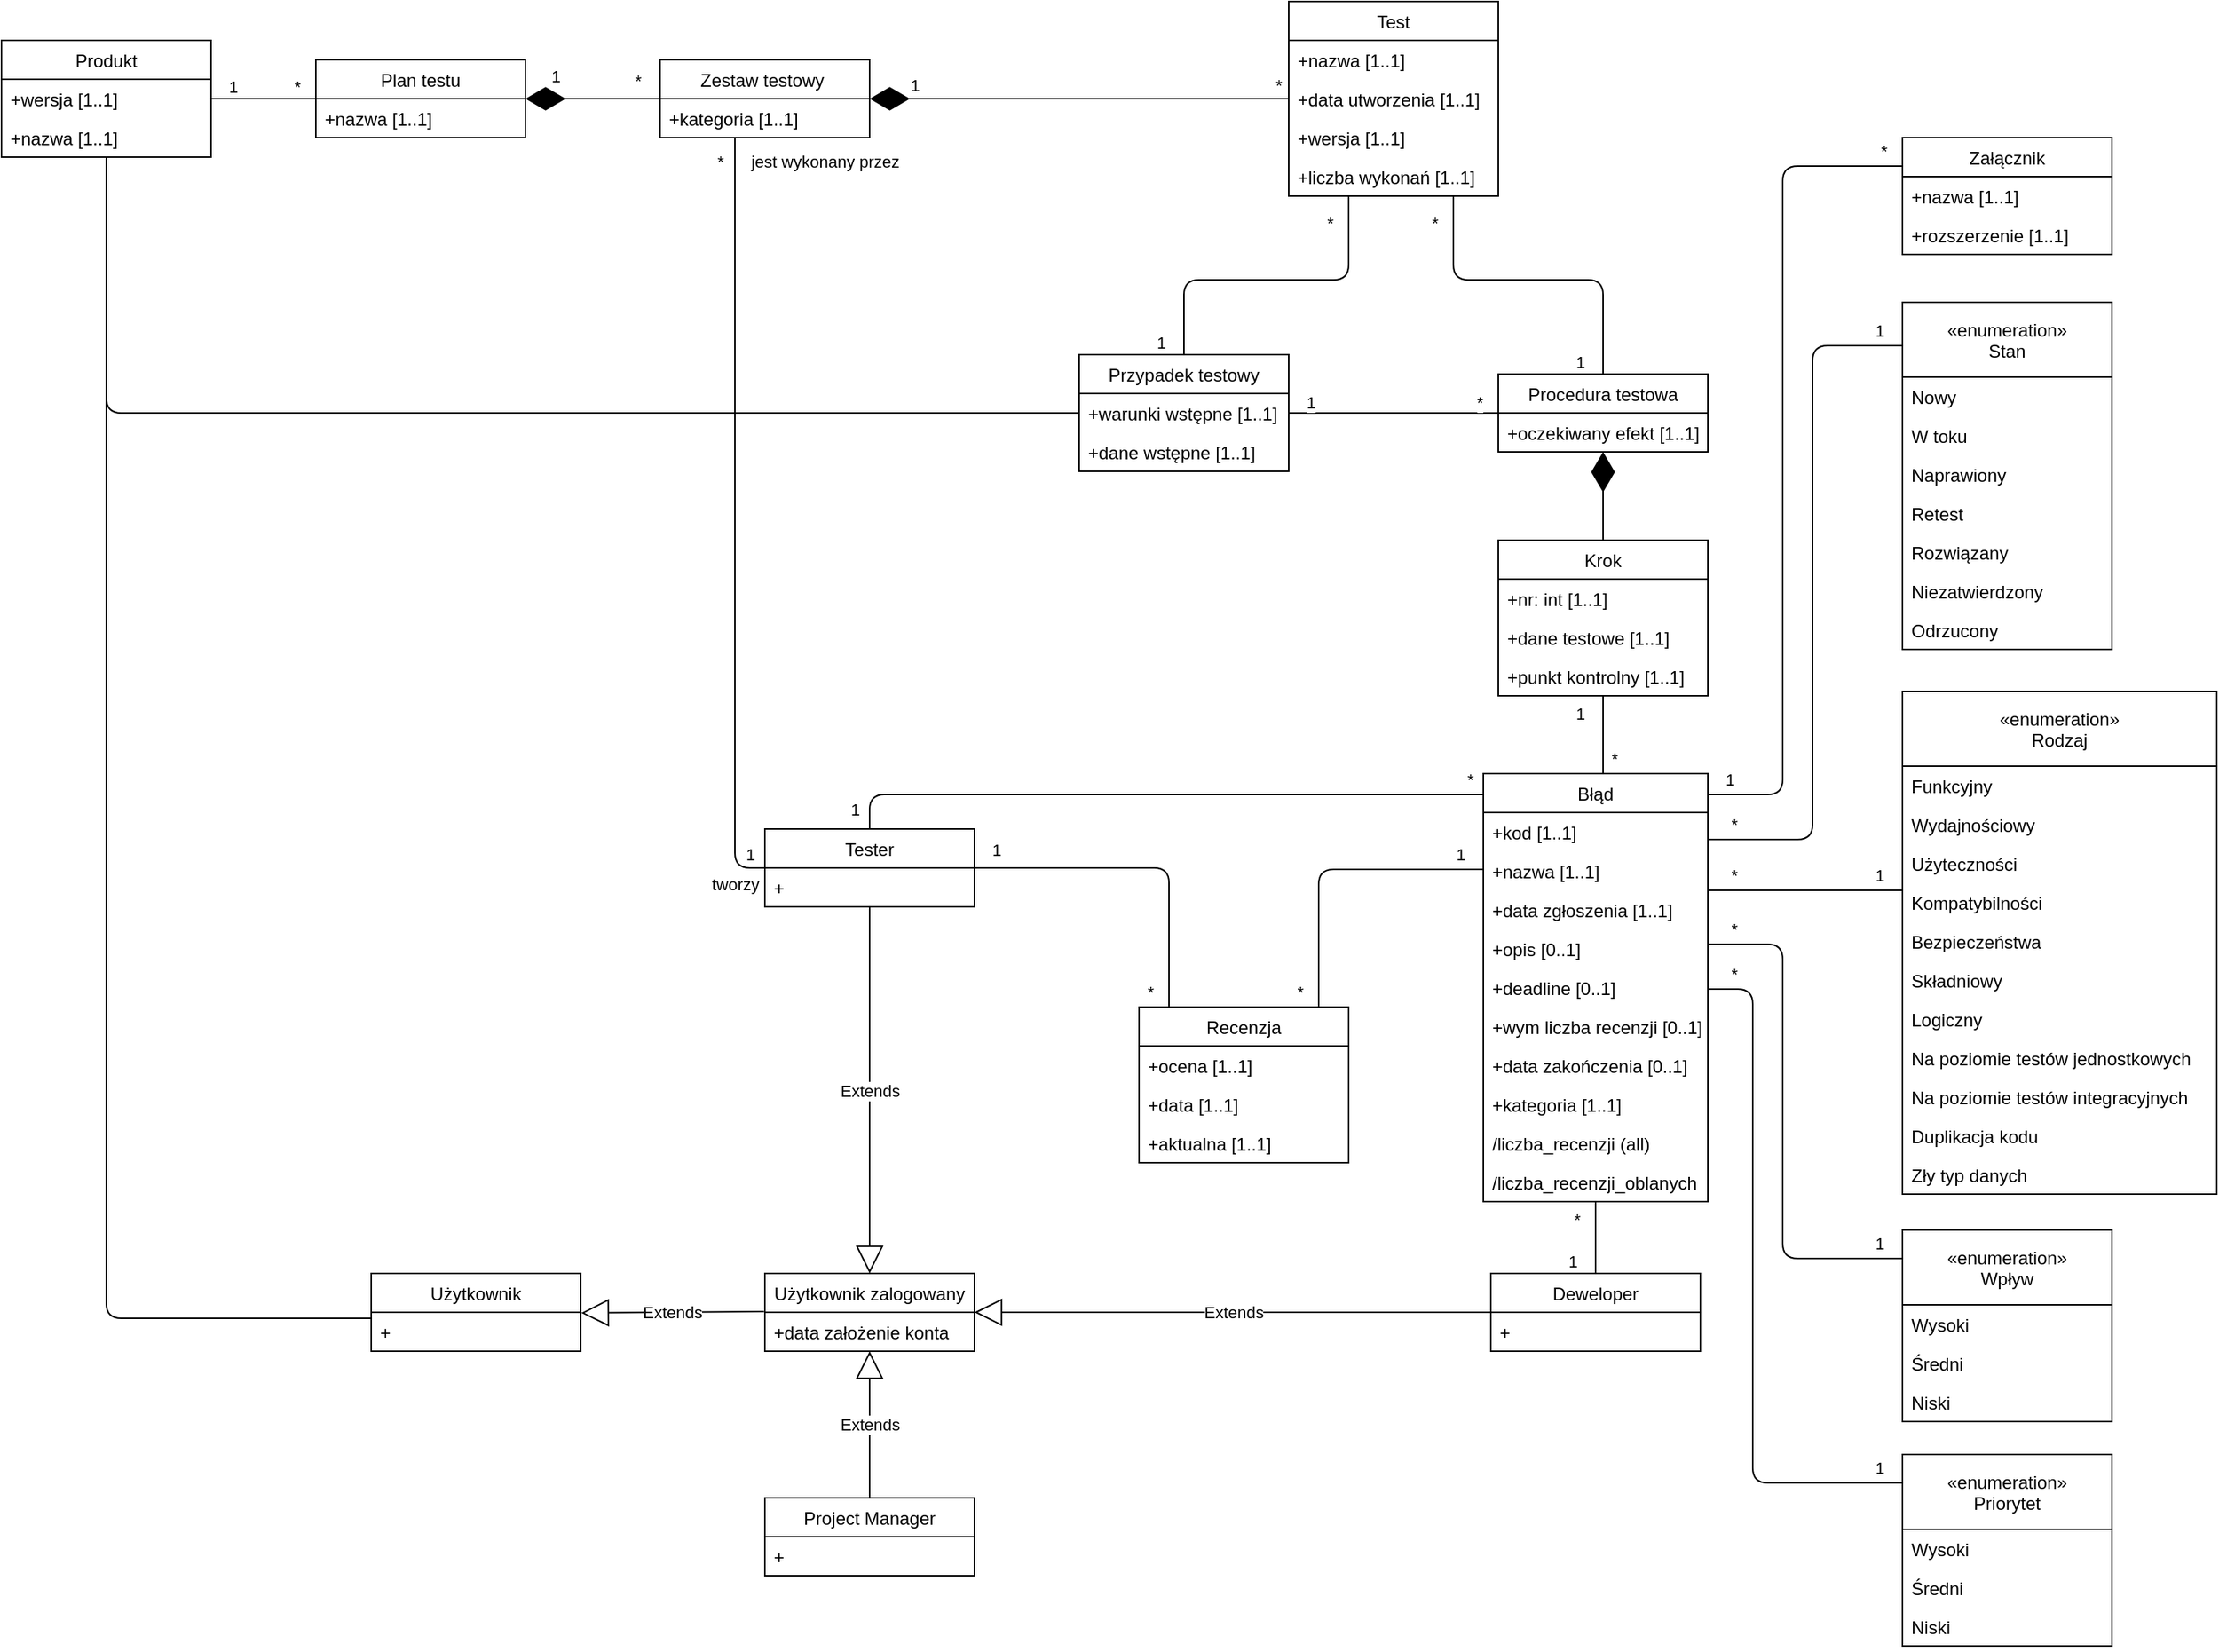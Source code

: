 <mxfile version="15.5.0" type="github">
  <diagram id="C5RBs43oDa-KdzZeNtuy" name="Page-1">
    <mxGraphModel dx="2329" dy="717" grid="1" gridSize="10" guides="1" tooltips="1" connect="1" arrows="1" fold="1" page="1" pageScale="1" pageWidth="827" pageHeight="1169" math="0" shadow="0">
      <root>
        <mxCell id="WIyWlLk6GJQsqaUBKTNV-0" />
        <mxCell id="WIyWlLk6GJQsqaUBKTNV-1" parent="WIyWlLk6GJQsqaUBKTNV-0" />
        <mxCell id="rUIHVcRXvthAcP_0r2kh-1" value="Plan testu" style="swimlane;fontStyle=0;childLayout=stackLayout;horizontal=1;startSize=26;fillColor=none;horizontalStack=0;resizeParent=1;resizeParentMax=0;resizeLast=0;collapsible=1;marginBottom=0;" parent="WIyWlLk6GJQsqaUBKTNV-1" vertex="1">
          <mxGeometry x="-590" y="89" width="140" height="52" as="geometry" />
        </mxCell>
        <mxCell id="rUIHVcRXvthAcP_0r2kh-4" value="+nazwa [1..1]" style="text;strokeColor=none;fillColor=none;align=left;verticalAlign=top;spacingLeft=4;spacingRight=4;overflow=hidden;rotatable=0;points=[[0,0.5],[1,0.5]];portConstraint=eastwest;" parent="rUIHVcRXvthAcP_0r2kh-1" vertex="1">
          <mxGeometry y="26" width="140" height="26" as="geometry" />
        </mxCell>
        <mxCell id="rUIHVcRXvthAcP_0r2kh-5" value="Zestaw testowy " style="swimlane;fontStyle=0;childLayout=stackLayout;horizontal=1;startSize=26;fillColor=none;horizontalStack=0;resizeParent=1;resizeParentMax=0;resizeLast=0;collapsible=1;marginBottom=0;" parent="WIyWlLk6GJQsqaUBKTNV-1" vertex="1">
          <mxGeometry x="-360" y="89" width="140" height="52" as="geometry" />
        </mxCell>
        <mxCell id="5Vj4jenH8BbNC08_9B11-53" value="+kategoria [1..1]" style="text;strokeColor=none;fillColor=none;align=left;verticalAlign=top;spacingLeft=4;spacingRight=4;overflow=hidden;rotatable=0;points=[[0,0.5],[1,0.5]];portConstraint=eastwest;" parent="rUIHVcRXvthAcP_0r2kh-5" vertex="1">
          <mxGeometry y="26" width="140" height="26" as="geometry" />
        </mxCell>
        <mxCell id="rUIHVcRXvthAcP_0r2kh-13" value="Test" style="swimlane;fontStyle=0;childLayout=stackLayout;horizontal=1;startSize=26;fillColor=none;horizontalStack=0;resizeParent=1;resizeParentMax=0;resizeLast=0;collapsible=1;marginBottom=0;" parent="WIyWlLk6GJQsqaUBKTNV-1" vertex="1">
          <mxGeometry x="60" y="50" width="140" height="130" as="geometry" />
        </mxCell>
        <mxCell id="5Vj4jenH8BbNC08_9B11-20" value="+nazwa [1..1]" style="text;strokeColor=none;fillColor=none;align=left;verticalAlign=top;spacingLeft=4;spacingRight=4;overflow=hidden;rotatable=0;points=[[0,0.5],[1,0.5]];portConstraint=eastwest;" parent="rUIHVcRXvthAcP_0r2kh-13" vertex="1">
          <mxGeometry y="26" width="140" height="26" as="geometry" />
        </mxCell>
        <mxCell id="5Vj4jenH8BbNC08_9B11-55" value="+data utworzenia [1..1]" style="text;strokeColor=none;fillColor=none;align=left;verticalAlign=top;spacingLeft=4;spacingRight=4;overflow=hidden;rotatable=0;points=[[0,0.5],[1,0.5]];portConstraint=eastwest;" parent="rUIHVcRXvthAcP_0r2kh-13" vertex="1">
          <mxGeometry y="52" width="140" height="26" as="geometry" />
        </mxCell>
        <mxCell id="5Vj4jenH8BbNC08_9B11-89" value="+wersja [1..1]" style="text;strokeColor=none;fillColor=none;align=left;verticalAlign=top;spacingLeft=4;spacingRight=4;overflow=hidden;rotatable=0;points=[[0,0.5],[1,0.5]];portConstraint=eastwest;" parent="rUIHVcRXvthAcP_0r2kh-13" vertex="1">
          <mxGeometry y="78" width="140" height="26" as="geometry" />
        </mxCell>
        <mxCell id="5Vj4jenH8BbNC08_9B11-60" value="+liczba wykonań [1..1]" style="text;strokeColor=none;fillColor=none;align=left;verticalAlign=top;spacingLeft=4;spacingRight=4;overflow=hidden;rotatable=0;points=[[0,0.5],[1,0.5]];portConstraint=eastwest;" parent="rUIHVcRXvthAcP_0r2kh-13" vertex="1">
          <mxGeometry y="104" width="140" height="26" as="geometry" />
        </mxCell>
        <mxCell id="5Vj4jenH8BbNC08_9B11-35" style="edgeStyle=orthogonalEdgeStyle;rounded=1;orthogonalLoop=1;jettySize=auto;html=1;endArrow=none;endFill=0;" parent="WIyWlLk6GJQsqaUBKTNV-1" source="Vc3Eoi6ETg7o6c7sWArZ-52" target="Vc3Eoi6ETg7o6c7sWArZ-6" edge="1">
          <mxGeometry relative="1" as="geometry">
            <Array as="points">
              <mxPoint x="-220" y="580" />
            </Array>
          </mxGeometry>
        </mxCell>
        <mxCell id="Vc3Eoi6ETg7o6c7sWArZ-79" value="1" style="edgeLabel;html=1;align=center;verticalAlign=middle;resizable=0;points=[];" parent="5Vj4jenH8BbNC08_9B11-35" vertex="1" connectable="0">
          <mxGeometry x="0.893" relative="1" as="geometry">
            <mxPoint x="-10" y="10" as="offset" />
          </mxGeometry>
        </mxCell>
        <mxCell id="Vc3Eoi6ETg7o6c7sWArZ-80" value="*" style="edgeLabel;html=1;align=center;verticalAlign=middle;resizable=0;points=[];" parent="5Vj4jenH8BbNC08_9B11-35" vertex="1" connectable="0">
          <mxGeometry x="-0.926" y="-2" relative="1" as="geometry">
            <mxPoint x="7" y="-8" as="offset" />
          </mxGeometry>
        </mxCell>
        <mxCell id="rUIHVcRXvthAcP_0r2kh-67" value="" style="endArrow=none;html=1;edgeStyle=orthogonalEdgeStyle;" parent="WIyWlLk6GJQsqaUBKTNV-1" source="Vc3Eoi6ETg7o6c7sWArZ-6" target="rUIHVcRXvthAcP_0r2kh-5" edge="1">
          <mxGeometry width="50" height="50" relative="1" as="geometry">
            <mxPoint x="-620" y="412" as="sourcePoint" />
            <mxPoint x="-617.06" y="316.002" as="targetPoint" />
            <Array as="points">
              <mxPoint x="-310" y="629" />
            </Array>
          </mxGeometry>
        </mxCell>
        <mxCell id="rUIHVcRXvthAcP_0r2kh-68" value="tworzy" style="edgeLabel;html=1;align=center;verticalAlign=middle;resizable=0;points=[];" parent="rUIHVcRXvthAcP_0r2kh-67" vertex="1" connectable="0">
          <mxGeometry x="-0.716" y="-2" relative="1" as="geometry">
            <mxPoint x="-2" y="63" as="offset" />
          </mxGeometry>
        </mxCell>
        <mxCell id="rUIHVcRXvthAcP_0r2kh-69" value="jest wykonany przez" style="edgeLabel;html=1;align=center;verticalAlign=middle;resizable=0;points=[];" parent="rUIHVcRXvthAcP_0r2kh-67" vertex="1" connectable="0">
          <mxGeometry x="0.685" relative="1" as="geometry">
            <mxPoint x="60" y="-64" as="offset" />
          </mxGeometry>
        </mxCell>
        <mxCell id="rUIHVcRXvthAcP_0r2kh-70" value="*" style="edgeLabel;html=1;align=center;verticalAlign=middle;resizable=0;points=[];" parent="rUIHVcRXvthAcP_0r2kh-67" vertex="1" connectable="0">
          <mxGeometry x="0.669" y="1" relative="1" as="geometry">
            <mxPoint x="-9" y="-68" as="offset" />
          </mxGeometry>
        </mxCell>
        <mxCell id="rUIHVcRXvthAcP_0r2kh-71" value="1" style="edgeLabel;html=1;align=center;verticalAlign=middle;resizable=0;points=[];" parent="rUIHVcRXvthAcP_0r2kh-67" vertex="1" connectable="0">
          <mxGeometry x="-0.559" y="-2" relative="1" as="geometry">
            <mxPoint x="8" y="83" as="offset" />
          </mxGeometry>
        </mxCell>
        <mxCell id="5Vj4jenH8BbNC08_9B11-12" value="Krok" style="swimlane;fontStyle=0;childLayout=stackLayout;horizontal=1;startSize=26;fillColor=none;horizontalStack=0;resizeParent=1;resizeParentMax=0;resizeLast=0;collapsible=1;marginBottom=0;" parent="WIyWlLk6GJQsqaUBKTNV-1" vertex="1">
          <mxGeometry x="200" y="410" width="140" height="104" as="geometry" />
        </mxCell>
        <mxCell id="5Vj4jenH8BbNC08_9B11-69" value="+nr: int [1..1]" style="text;strokeColor=none;fillColor=none;align=left;verticalAlign=top;spacingLeft=4;spacingRight=4;overflow=hidden;rotatable=0;points=[[0,0.5],[1,0.5]];portConstraint=eastwest;" parent="5Vj4jenH8BbNC08_9B11-12" vertex="1">
          <mxGeometry y="26" width="140" height="26" as="geometry" />
        </mxCell>
        <mxCell id="5Vj4jenH8BbNC08_9B11-88" value="+dane testowe [1..1]" style="text;strokeColor=none;fillColor=none;align=left;verticalAlign=top;spacingLeft=4;spacingRight=4;overflow=hidden;rotatable=0;points=[[0,0.5],[1,0.5]];portConstraint=eastwest;" parent="5Vj4jenH8BbNC08_9B11-12" vertex="1">
          <mxGeometry y="52" width="140" height="26" as="geometry" />
        </mxCell>
        <mxCell id="5Vj4jenH8BbNC08_9B11-16" value="+punkt kontrolny [1..1]" style="text;strokeColor=none;fillColor=none;align=left;verticalAlign=top;spacingLeft=4;spacingRight=4;overflow=hidden;rotatable=0;points=[[0,0.5],[1,0.5]];portConstraint=eastwest;" parent="5Vj4jenH8BbNC08_9B11-12" vertex="1">
          <mxGeometry y="78" width="140" height="26" as="geometry" />
        </mxCell>
        <mxCell id="5Vj4jenH8BbNC08_9B11-51" value="" style="endArrow=diamondThin;endFill=1;endSize=24;html=1;edgeStyle=orthogonalEdgeStyle;" parent="WIyWlLk6GJQsqaUBKTNV-1" source="rUIHVcRXvthAcP_0r2kh-13" target="rUIHVcRXvthAcP_0r2kh-5" edge="1">
          <mxGeometry width="160" relative="1" as="geometry">
            <mxPoint x="110" y="116" as="sourcePoint" />
            <mxPoint x="232" y="115" as="targetPoint" />
          </mxGeometry>
        </mxCell>
        <mxCell id="5Vj4jenH8BbNC08_9B11-52" value="*" style="edgeLabel;html=1;align=center;verticalAlign=middle;resizable=0;points=[];" parent="5Vj4jenH8BbNC08_9B11-51" vertex="1" connectable="0">
          <mxGeometry x="-0.873" relative="1" as="geometry">
            <mxPoint x="11" y="-9" as="offset" />
          </mxGeometry>
        </mxCell>
        <mxCell id="KIsLZSZWqToQ8BmbdBa2-0" value="1" style="edgeLabel;html=1;align=center;verticalAlign=middle;resizable=0;points=[];" parent="5Vj4jenH8BbNC08_9B11-51" vertex="1" connectable="0">
          <mxGeometry x="0.746" y="-2" relative="1" as="geometry">
            <mxPoint x="-6" y="-7" as="offset" />
          </mxGeometry>
        </mxCell>
        <mxCell id="5Vj4jenH8BbNC08_9B11-70" value="" style="endArrow=diamondThin;endFill=1;endSize=24;html=1;" parent="WIyWlLk6GJQsqaUBKTNV-1" source="5Vj4jenH8BbNC08_9B11-12" target="Vc3Eoi6ETg7o6c7sWArZ-37" edge="1">
          <mxGeometry width="160" relative="1" as="geometry">
            <mxPoint x="750" y="648" as="sourcePoint" />
            <mxPoint x="750" y="576" as="targetPoint" />
          </mxGeometry>
        </mxCell>
        <mxCell id="rqP9fq4yDlE11nNga9YV-0" value="Produkt" style="swimlane;fontStyle=0;childLayout=stackLayout;horizontal=1;startSize=26;fillColor=none;horizontalStack=0;resizeParent=1;resizeParentMax=0;resizeLast=0;collapsible=1;marginBottom=0;" parent="WIyWlLk6GJQsqaUBKTNV-1" vertex="1">
          <mxGeometry x="-800" y="76" width="140" height="78" as="geometry" />
        </mxCell>
        <mxCell id="rqP9fq4yDlE11nNga9YV-1" value="+wersja [1..1]" style="text;strokeColor=none;fillColor=none;align=left;verticalAlign=top;spacingLeft=4;spacingRight=4;overflow=hidden;rotatable=0;points=[[0,0.5],[1,0.5]];portConstraint=eastwest;" parent="rqP9fq4yDlE11nNga9YV-0" vertex="1">
          <mxGeometry y="26" width="140" height="26" as="geometry" />
        </mxCell>
        <mxCell id="TgG3yo3TImJw_ULpONhB-1" value="+nazwa [1..1]" style="text;strokeColor=none;fillColor=none;align=left;verticalAlign=top;spacingLeft=4;spacingRight=4;overflow=hidden;rotatable=0;points=[[0,0.5],[1,0.5]];portConstraint=eastwest;" parent="rqP9fq4yDlE11nNga9YV-0" vertex="1">
          <mxGeometry y="52" width="140" height="26" as="geometry" />
        </mxCell>
        <mxCell id="TgG3yo3TImJw_ULpONhB-2" value="Recenzja" style="swimlane;fontStyle=0;childLayout=stackLayout;horizontal=1;startSize=26;fillColor=none;horizontalStack=0;resizeParent=1;resizeParentMax=0;resizeLast=0;collapsible=1;marginBottom=0;" parent="WIyWlLk6GJQsqaUBKTNV-1" vertex="1">
          <mxGeometry x="-40" y="722" width="140" height="104" as="geometry" />
        </mxCell>
        <mxCell id="TgG3yo3TImJw_ULpONhB-4" value="+ocena [1..1]" style="text;strokeColor=none;fillColor=none;align=left;verticalAlign=top;spacingLeft=4;spacingRight=4;overflow=hidden;rotatable=0;points=[[0,0.5],[1,0.5]];portConstraint=eastwest;" parent="TgG3yo3TImJw_ULpONhB-2" vertex="1">
          <mxGeometry y="26" width="140" height="26" as="geometry" />
        </mxCell>
        <mxCell id="TgG3yo3TImJw_ULpONhB-7" value="+data [1..1]" style="text;strokeColor=none;fillColor=none;align=left;verticalAlign=top;spacingLeft=4;spacingRight=4;overflow=hidden;rotatable=0;points=[[0,0.5],[1,0.5]];portConstraint=eastwest;" parent="TgG3yo3TImJw_ULpONhB-2" vertex="1">
          <mxGeometry y="52" width="140" height="26" as="geometry" />
        </mxCell>
        <mxCell id="TgG3yo3TImJw_ULpONhB-12" value="+aktualna [1..1]" style="text;strokeColor=none;fillColor=none;align=left;verticalAlign=top;spacingLeft=4;spacingRight=4;overflow=hidden;rotatable=0;points=[[0,0.5],[1,0.5]];portConstraint=eastwest;" parent="TgG3yo3TImJw_ULpONhB-2" vertex="1">
          <mxGeometry y="78" width="140" height="26" as="geometry" />
        </mxCell>
        <mxCell id="Vc3Eoi6ETg7o6c7sWArZ-0" value="" style="endArrow=none;html=1;edgeStyle=orthogonalEdgeStyle;" parent="WIyWlLk6GJQsqaUBKTNV-1" source="rqP9fq4yDlE11nNga9YV-0" target="rUIHVcRXvthAcP_0r2kh-1" edge="1">
          <mxGeometry relative="1" as="geometry">
            <mxPoint x="-700" y="366" as="sourcePoint" />
            <mxPoint x="-540" y="366" as="targetPoint" />
          </mxGeometry>
        </mxCell>
        <mxCell id="Vc3Eoi6ETg7o6c7sWArZ-1" value="1" style="edgeLabel;resizable=0;html=1;align=left;verticalAlign=bottom;" parent="Vc3Eoi6ETg7o6c7sWArZ-0" connectable="0" vertex="1">
          <mxGeometry x="-1" relative="1" as="geometry">
            <mxPoint x="10" as="offset" />
          </mxGeometry>
        </mxCell>
        <mxCell id="Vc3Eoi6ETg7o6c7sWArZ-2" value="*" style="edgeLabel;resizable=0;html=1;align=right;verticalAlign=bottom;" parent="Vc3Eoi6ETg7o6c7sWArZ-0" connectable="0" vertex="1">
          <mxGeometry x="1" relative="1" as="geometry">
            <mxPoint x="-10" as="offset" />
          </mxGeometry>
        </mxCell>
        <mxCell id="Vc3Eoi6ETg7o6c7sWArZ-6" value="Tester" style="swimlane;fontStyle=0;childLayout=stackLayout;horizontal=1;startSize=26;fillColor=none;horizontalStack=0;resizeParent=1;resizeParentMax=0;resizeLast=0;collapsible=1;marginBottom=0;" parent="WIyWlLk6GJQsqaUBKTNV-1" vertex="1">
          <mxGeometry x="-290" y="603" width="140" height="52" as="geometry" />
        </mxCell>
        <mxCell id="Vc3Eoi6ETg7o6c7sWArZ-7" value="+" style="text;strokeColor=none;fillColor=none;align=left;verticalAlign=top;spacingLeft=4;spacingRight=4;overflow=hidden;rotatable=0;points=[[0,0.5],[1,0.5]];portConstraint=eastwest;" parent="Vc3Eoi6ETg7o6c7sWArZ-6" vertex="1">
          <mxGeometry y="26" width="140" height="26" as="geometry" />
        </mxCell>
        <mxCell id="Vc3Eoi6ETg7o6c7sWArZ-3" value="" style="endArrow=diamondThin;endFill=1;endSize=24;html=1;edgeStyle=orthogonalEdgeStyle;" parent="WIyWlLk6GJQsqaUBKTNV-1" source="rUIHVcRXvthAcP_0r2kh-5" target="rUIHVcRXvthAcP_0r2kh-1" edge="1">
          <mxGeometry width="160" relative="1" as="geometry">
            <mxPoint x="-498" y="246" as="sourcePoint" />
            <mxPoint x="-330" y="246" as="targetPoint" />
          </mxGeometry>
        </mxCell>
        <mxCell id="Vc3Eoi6ETg7o6c7sWArZ-4" value="1" style="edgeLabel;html=1;align=center;verticalAlign=middle;resizable=0;points=[];" parent="Vc3Eoi6ETg7o6c7sWArZ-3" vertex="1" connectable="0">
          <mxGeometry x="0.82" y="3" relative="1" as="geometry">
            <mxPoint x="12" y="-18" as="offset" />
          </mxGeometry>
        </mxCell>
        <mxCell id="Vc3Eoi6ETg7o6c7sWArZ-5" value="*" style="edgeLabel;html=1;align=center;verticalAlign=middle;resizable=0;points=[];" parent="Vc3Eoi6ETg7o6c7sWArZ-3" vertex="1" connectable="0">
          <mxGeometry x="-0.895" y="-1" relative="1" as="geometry">
            <mxPoint x="-11" y="-11" as="offset" />
          </mxGeometry>
        </mxCell>
        <mxCell id="Vc3Eoi6ETg7o6c7sWArZ-16" value="Użytkownik zalogowany" style="swimlane;fontStyle=0;childLayout=stackLayout;horizontal=1;startSize=26;fillColor=none;horizontalStack=0;resizeParent=1;resizeParentMax=0;resizeLast=0;collapsible=1;marginBottom=0;" parent="WIyWlLk6GJQsqaUBKTNV-1" vertex="1">
          <mxGeometry x="-290" y="900" width="140" height="52" as="geometry" />
        </mxCell>
        <mxCell id="Vc3Eoi6ETg7o6c7sWArZ-17" value="+data założenie konta" style="text;strokeColor=none;fillColor=none;align=left;verticalAlign=top;spacingLeft=4;spacingRight=4;overflow=hidden;rotatable=0;points=[[0,0.5],[1,0.5]];portConstraint=eastwest;" parent="Vc3Eoi6ETg7o6c7sWArZ-16" vertex="1">
          <mxGeometry y="26" width="140" height="26" as="geometry" />
        </mxCell>
        <mxCell id="Vc3Eoi6ETg7o6c7sWArZ-18" value="Extends" style="endArrow=block;endSize=16;endFill=0;html=1;edgeStyle=orthogonalEdgeStyle;" parent="WIyWlLk6GJQsqaUBKTNV-1" source="Vc3Eoi6ETg7o6c7sWArZ-6" target="Vc3Eoi6ETg7o6c7sWArZ-16" edge="1">
          <mxGeometry width="160" relative="1" as="geometry">
            <mxPoint x="-780" y="516" as="sourcePoint" />
            <mxPoint x="-620" y="516" as="targetPoint" />
          </mxGeometry>
        </mxCell>
        <mxCell id="Vc3Eoi6ETg7o6c7sWArZ-19" value="Project Manager" style="swimlane;fontStyle=0;childLayout=stackLayout;horizontal=1;startSize=26;fillColor=none;horizontalStack=0;resizeParent=1;resizeParentMax=0;resizeLast=0;collapsible=1;marginBottom=0;" parent="WIyWlLk6GJQsqaUBKTNV-1" vertex="1">
          <mxGeometry x="-290" y="1050" width="140" height="52" as="geometry" />
        </mxCell>
        <mxCell id="Vc3Eoi6ETg7o6c7sWArZ-20" value="+" style="text;strokeColor=none;fillColor=none;align=left;verticalAlign=top;spacingLeft=4;spacingRight=4;overflow=hidden;rotatable=0;points=[[0,0.5],[1,0.5]];portConstraint=eastwest;" parent="Vc3Eoi6ETg7o6c7sWArZ-19" vertex="1">
          <mxGeometry y="26" width="140" height="26" as="geometry" />
        </mxCell>
        <mxCell id="Vc3Eoi6ETg7o6c7sWArZ-21" value="Deweloper" style="swimlane;fontStyle=0;childLayout=stackLayout;horizontal=1;startSize=26;fillColor=none;horizontalStack=0;resizeParent=1;resizeParentMax=0;resizeLast=0;collapsible=1;marginBottom=0;" parent="WIyWlLk6GJQsqaUBKTNV-1" vertex="1">
          <mxGeometry x="195" y="900" width="140" height="52" as="geometry" />
        </mxCell>
        <mxCell id="Vc3Eoi6ETg7o6c7sWArZ-22" value="+" style="text;strokeColor=none;fillColor=none;align=left;verticalAlign=top;spacingLeft=4;spacingRight=4;overflow=hidden;rotatable=0;points=[[0,0.5],[1,0.5]];portConstraint=eastwest;" parent="Vc3Eoi6ETg7o6c7sWArZ-21" vertex="1">
          <mxGeometry y="26" width="140" height="26" as="geometry" />
        </mxCell>
        <mxCell id="Vc3Eoi6ETg7o6c7sWArZ-23" value="Extends" style="endArrow=block;endSize=16;endFill=0;html=1;edgeStyle=orthogonalEdgeStyle;" parent="WIyWlLk6GJQsqaUBKTNV-1" source="Vc3Eoi6ETg7o6c7sWArZ-19" target="Vc3Eoi6ETg7o6c7sWArZ-16" edge="1">
          <mxGeometry width="160" relative="1" as="geometry">
            <mxPoint x="-490.0" y="618" as="sourcePoint" />
            <mxPoint x="-490.0" y="766" as="targetPoint" />
          </mxGeometry>
        </mxCell>
        <mxCell id="Vc3Eoi6ETg7o6c7sWArZ-24" value="Extends" style="endArrow=block;endSize=16;endFill=0;html=1;edgeStyle=orthogonalEdgeStyle;" parent="WIyWlLk6GJQsqaUBKTNV-1" source="Vc3Eoi6ETg7o6c7sWArZ-21" target="Vc3Eoi6ETg7o6c7sWArZ-16" edge="1">
          <mxGeometry width="160" relative="1" as="geometry">
            <mxPoint x="-490" y="976" as="sourcePoint" />
            <mxPoint x="-490" y="818" as="targetPoint" />
          </mxGeometry>
        </mxCell>
        <mxCell id="Vc3Eoi6ETg7o6c7sWArZ-25" value="" style="endArrow=none;html=1;edgeStyle=orthogonalEdgeStyle;" parent="WIyWlLk6GJQsqaUBKTNV-1" source="Vc3Eoi6ETg7o6c7sWArZ-21" target="Vc3Eoi6ETg7o6c7sWArZ-52" edge="1">
          <mxGeometry relative="1" as="geometry">
            <mxPoint x="-130" y="1064" as="sourcePoint" />
            <mxPoint x="-110" y="716" as="targetPoint" />
          </mxGeometry>
        </mxCell>
        <mxCell id="Vc3Eoi6ETg7o6c7sWArZ-26" value="1" style="edgeLabel;resizable=0;html=1;align=left;verticalAlign=bottom;" parent="Vc3Eoi6ETg7o6c7sWArZ-25" connectable="0" vertex="1">
          <mxGeometry x="-1" relative="1" as="geometry">
            <mxPoint x="-20" as="offset" />
          </mxGeometry>
        </mxCell>
        <mxCell id="Vc3Eoi6ETg7o6c7sWArZ-27" value="*" style="edgeLabel;resizable=0;html=1;align=right;verticalAlign=bottom;" parent="Vc3Eoi6ETg7o6c7sWArZ-25" connectable="0" vertex="1">
          <mxGeometry x="1" relative="1" as="geometry">
            <mxPoint x="-10" y="20" as="offset" />
          </mxGeometry>
        </mxCell>
        <mxCell id="Vc3Eoi6ETg7o6c7sWArZ-31" value="" style="endArrow=none;html=1;edgeStyle=orthogonalEdgeStyle;" parent="WIyWlLk6GJQsqaUBKTNV-1" source="Vc3Eoi6ETg7o6c7sWArZ-48" target="rUIHVcRXvthAcP_0r2kh-13" edge="1">
          <mxGeometry relative="1" as="geometry">
            <mxPoint x="-130" y="226" as="sourcePoint" />
            <mxPoint x="80" y="226" as="targetPoint" />
            <Array as="points">
              <mxPoint x="-10" y="236" />
              <mxPoint x="100" y="236" />
            </Array>
          </mxGeometry>
        </mxCell>
        <mxCell id="Vc3Eoi6ETg7o6c7sWArZ-32" value="1" style="edgeLabel;resizable=0;html=1;align=left;verticalAlign=bottom;" parent="Vc3Eoi6ETg7o6c7sWArZ-31" connectable="0" vertex="1">
          <mxGeometry x="-1" relative="1" as="geometry">
            <mxPoint x="-20" as="offset" />
          </mxGeometry>
        </mxCell>
        <mxCell id="Vc3Eoi6ETg7o6c7sWArZ-33" value="*" style="edgeLabel;resizable=0;html=1;align=right;verticalAlign=bottom;" parent="Vc3Eoi6ETg7o6c7sWArZ-31" connectable="0" vertex="1">
          <mxGeometry x="1" relative="1" as="geometry">
            <mxPoint x="-10" y="26" as="offset" />
          </mxGeometry>
        </mxCell>
        <mxCell id="Vc3Eoi6ETg7o6c7sWArZ-34" value="" style="endArrow=none;html=1;edgeStyle=orthogonalEdgeStyle;" parent="WIyWlLk6GJQsqaUBKTNV-1" source="Vc3Eoi6ETg7o6c7sWArZ-48" target="Vc3Eoi6ETg7o6c7sWArZ-37" edge="1">
          <mxGeometry relative="1" as="geometry">
            <mxPoint x="125" y="458" as="sourcePoint" />
            <mxPoint x="125" y="352" as="targetPoint" />
          </mxGeometry>
        </mxCell>
        <mxCell id="Vc3Eoi6ETg7o6c7sWArZ-35" value="1" style="edgeLabel;resizable=0;html=1;align=left;verticalAlign=bottom;" parent="Vc3Eoi6ETg7o6c7sWArZ-34" connectable="0" vertex="1">
          <mxGeometry x="-1" relative="1" as="geometry">
            <mxPoint x="10" y="1" as="offset" />
          </mxGeometry>
        </mxCell>
        <mxCell id="Vc3Eoi6ETg7o6c7sWArZ-36" value="*" style="edgeLabel;resizable=0;html=1;align=right;verticalAlign=bottom;" parent="Vc3Eoi6ETg7o6c7sWArZ-34" connectable="0" vertex="1">
          <mxGeometry x="1" relative="1" as="geometry">
            <mxPoint x="-10" y="1" as="offset" />
          </mxGeometry>
        </mxCell>
        <mxCell id="Vc3Eoi6ETg7o6c7sWArZ-37" value="Procedura testowa" style="swimlane;fontStyle=0;childLayout=stackLayout;horizontal=1;startSize=26;fillColor=none;horizontalStack=0;resizeParent=1;resizeParentMax=0;resizeLast=0;collapsible=1;marginBottom=0;" parent="WIyWlLk6GJQsqaUBKTNV-1" vertex="1">
          <mxGeometry x="200" y="299" width="140" height="52" as="geometry" />
        </mxCell>
        <mxCell id="Vc3Eoi6ETg7o6c7sWArZ-38" value="+oczekiwany efekt [1..1]" style="text;strokeColor=none;fillColor=none;align=left;verticalAlign=top;spacingLeft=4;spacingRight=4;overflow=hidden;rotatable=0;points=[[0,0.5],[1,0.5]];portConstraint=eastwest;" parent="Vc3Eoi6ETg7o6c7sWArZ-37" vertex="1">
          <mxGeometry y="26" width="140" height="26" as="geometry" />
        </mxCell>
        <mxCell id="Vc3Eoi6ETg7o6c7sWArZ-39" value="" style="endArrow=none;html=1;edgeStyle=orthogonalEdgeStyle;" parent="WIyWlLk6GJQsqaUBKTNV-1" source="Vc3Eoi6ETg7o6c7sWArZ-37" target="rUIHVcRXvthAcP_0r2kh-13" edge="1">
          <mxGeometry relative="1" as="geometry">
            <mxPoint x="-35" y="296" as="sourcePoint" />
            <mxPoint x="140" y="190" as="targetPoint" />
            <Array as="points">
              <mxPoint x="270" y="236" />
              <mxPoint x="170" y="236" />
            </Array>
          </mxGeometry>
        </mxCell>
        <mxCell id="Vc3Eoi6ETg7o6c7sWArZ-40" value="1" style="edgeLabel;resizable=0;html=1;align=left;verticalAlign=bottom;" parent="Vc3Eoi6ETg7o6c7sWArZ-39" connectable="0" vertex="1">
          <mxGeometry x="-1" relative="1" as="geometry">
            <mxPoint x="-20" as="offset" />
          </mxGeometry>
        </mxCell>
        <mxCell id="Vc3Eoi6ETg7o6c7sWArZ-41" value="*" style="edgeLabel;resizable=0;html=1;align=right;verticalAlign=bottom;" parent="Vc3Eoi6ETg7o6c7sWArZ-39" connectable="0" vertex="1">
          <mxGeometry x="1" relative="1" as="geometry">
            <mxPoint x="-10" y="26" as="offset" />
          </mxGeometry>
        </mxCell>
        <mxCell id="Vc3Eoi6ETg7o6c7sWArZ-48" value="Przypadek testowy" style="swimlane;fontStyle=0;childLayout=stackLayout;horizontal=1;startSize=26;fillColor=none;horizontalStack=0;resizeParent=1;resizeParentMax=0;resizeLast=0;collapsible=1;marginBottom=0;" parent="WIyWlLk6GJQsqaUBKTNV-1" vertex="1">
          <mxGeometry x="-80" y="286" width="140" height="78" as="geometry" />
        </mxCell>
        <mxCell id="Vc3Eoi6ETg7o6c7sWArZ-49" value="+warunki wstępne [1..1]" style="text;strokeColor=none;fillColor=none;align=left;verticalAlign=top;spacingLeft=4;spacingRight=4;overflow=hidden;rotatable=0;points=[[0,0.5],[1,0.5]];portConstraint=eastwest;" parent="Vc3Eoi6ETg7o6c7sWArZ-48" vertex="1">
          <mxGeometry y="26" width="140" height="26" as="geometry" />
        </mxCell>
        <mxCell id="Vc3Eoi6ETg7o6c7sWArZ-50" value="+dane wstępne [1..1]" style="text;strokeColor=none;fillColor=none;align=left;verticalAlign=top;spacingLeft=4;spacingRight=4;overflow=hidden;rotatable=0;points=[[0,0.5],[1,0.5]];portConstraint=eastwest;" parent="Vc3Eoi6ETg7o6c7sWArZ-48" vertex="1">
          <mxGeometry y="52" width="140" height="26" as="geometry" />
        </mxCell>
        <mxCell id="Vc3Eoi6ETg7o6c7sWArZ-52" value="Błąd" style="swimlane;fontStyle=0;childLayout=stackLayout;horizontal=1;startSize=26;fillColor=none;horizontalStack=0;resizeParent=1;resizeParentMax=0;resizeLast=0;collapsible=1;marginBottom=0;" parent="WIyWlLk6GJQsqaUBKTNV-1" vertex="1">
          <mxGeometry x="190" y="566" width="150" height="286" as="geometry" />
        </mxCell>
        <mxCell id="Vc3Eoi6ETg7o6c7sWArZ-60" value="+kod [1..1]" style="text;strokeColor=none;fillColor=none;align=left;verticalAlign=top;spacingLeft=4;spacingRight=4;overflow=hidden;rotatable=0;points=[[0,0.5],[1,0.5]];portConstraint=eastwest;" parent="Vc3Eoi6ETg7o6c7sWArZ-52" vertex="1">
          <mxGeometry y="26" width="150" height="26" as="geometry" />
        </mxCell>
        <mxCell id="Vc3Eoi6ETg7o6c7sWArZ-59" value="+nazwa [1..1]" style="text;strokeColor=none;fillColor=none;align=left;verticalAlign=top;spacingLeft=4;spacingRight=4;overflow=hidden;rotatable=0;points=[[0,0.5],[1,0.5]];portConstraint=eastwest;" parent="Vc3Eoi6ETg7o6c7sWArZ-52" vertex="1">
          <mxGeometry y="52" width="150" height="26" as="geometry" />
        </mxCell>
        <mxCell id="Vc3Eoi6ETg7o6c7sWArZ-61" value="+data zgłoszenia [1..1]" style="text;strokeColor=none;fillColor=none;align=left;verticalAlign=top;spacingLeft=4;spacingRight=4;overflow=hidden;rotatable=0;points=[[0,0.5],[1,0.5]];portConstraint=eastwest;" parent="Vc3Eoi6ETg7o6c7sWArZ-52" vertex="1">
          <mxGeometry y="78" width="150" height="26" as="geometry" />
        </mxCell>
        <mxCell id="Vc3Eoi6ETg7o6c7sWArZ-58" value="+opis [0..1]" style="text;strokeColor=none;fillColor=none;align=left;verticalAlign=top;spacingLeft=4;spacingRight=4;overflow=hidden;rotatable=0;points=[[0,0.5],[1,0.5]];portConstraint=eastwest;" parent="Vc3Eoi6ETg7o6c7sWArZ-52" vertex="1">
          <mxGeometry y="104" width="150" height="26" as="geometry" />
        </mxCell>
        <mxCell id="Vc3Eoi6ETg7o6c7sWArZ-108" value="+deadline [0..1]" style="text;strokeColor=none;fillColor=none;align=left;verticalAlign=top;spacingLeft=4;spacingRight=4;overflow=hidden;rotatable=0;points=[[0,0.5],[1,0.5]];portConstraint=eastwest;" parent="Vc3Eoi6ETg7o6c7sWArZ-52" vertex="1">
          <mxGeometry y="130" width="150" height="26" as="geometry" />
        </mxCell>
        <mxCell id="Vc3Eoi6ETg7o6c7sWArZ-54" value="+wym liczba recenzji [0..1]" style="text;strokeColor=none;fillColor=none;align=left;verticalAlign=top;spacingLeft=4;spacingRight=4;overflow=hidden;rotatable=0;points=[[0,0.5],[1,0.5]];portConstraint=eastwest;" parent="Vc3Eoi6ETg7o6c7sWArZ-52" vertex="1">
          <mxGeometry y="156" width="150" height="26" as="geometry" />
        </mxCell>
        <mxCell id="Vc3Eoi6ETg7o6c7sWArZ-107" value="+data zakończenia [0..1]" style="text;strokeColor=none;fillColor=none;align=left;verticalAlign=top;spacingLeft=4;spacingRight=4;overflow=hidden;rotatable=0;points=[[0,0.5],[1,0.5]];portConstraint=eastwest;" parent="Vc3Eoi6ETg7o6c7sWArZ-52" vertex="1">
          <mxGeometry y="182" width="150" height="26" as="geometry" />
        </mxCell>
        <mxCell id="UE96xgW0tEFk1YT_2X4H-1" value="+kategoria [1..1]" style="text;strokeColor=none;fillColor=none;align=left;verticalAlign=top;spacingLeft=4;spacingRight=4;overflow=hidden;rotatable=0;points=[[0,0.5],[1,0.5]];portConstraint=eastwest;" vertex="1" parent="Vc3Eoi6ETg7o6c7sWArZ-52">
          <mxGeometry y="208" width="150" height="26" as="geometry" />
        </mxCell>
        <mxCell id="UE96xgW0tEFk1YT_2X4H-2" value="/liczba_recenzji (all)" style="text;strokeColor=none;fillColor=none;align=left;verticalAlign=top;spacingLeft=4;spacingRight=4;overflow=hidden;rotatable=0;points=[[0,0.5],[1,0.5]];portConstraint=eastwest;" vertex="1" parent="Vc3Eoi6ETg7o6c7sWArZ-52">
          <mxGeometry y="234" width="150" height="26" as="geometry" />
        </mxCell>
        <mxCell id="UE96xgW0tEFk1YT_2X4H-3" value="/liczba_recenzji_oblanych (failed)" style="text;strokeColor=none;fillColor=none;align=left;verticalAlign=top;spacingLeft=4;spacingRight=4;overflow=hidden;rotatable=0;points=[[0,0.5],[1,0.5]];portConstraint=eastwest;" vertex="1" parent="Vc3Eoi6ETg7o6c7sWArZ-52">
          <mxGeometry y="260" width="150" height="26" as="geometry" />
        </mxCell>
        <mxCell id="Vc3Eoi6ETg7o6c7sWArZ-63" value="" style="endArrow=none;html=1;edgeStyle=orthogonalEdgeStyle;" parent="WIyWlLk6GJQsqaUBKTNV-1" source="Vc3Eoi6ETg7o6c7sWArZ-52" target="Vc3Eoi6ETg7o6c7sWArZ-81" edge="1">
          <mxGeometry relative="1" as="geometry">
            <mxPoint x="650" y="555.0" as="sourcePoint" />
            <mxPoint x="550" y="436" as="targetPoint" />
            <Array as="points">
              <mxPoint x="390" y="580" />
              <mxPoint x="390" y="160" />
            </Array>
          </mxGeometry>
        </mxCell>
        <mxCell id="Vc3Eoi6ETg7o6c7sWArZ-64" value="1" style="edgeLabel;resizable=0;html=1;align=left;verticalAlign=bottom;" parent="Vc3Eoi6ETg7o6c7sWArZ-63" connectable="0" vertex="1">
          <mxGeometry x="-1" relative="1" as="geometry">
            <mxPoint x="10" y="-2" as="offset" />
          </mxGeometry>
        </mxCell>
        <mxCell id="Vc3Eoi6ETg7o6c7sWArZ-65" value="*" style="edgeLabel;resizable=0;html=1;align=right;verticalAlign=bottom;" parent="Vc3Eoi6ETg7o6c7sWArZ-63" connectable="0" vertex="1">
          <mxGeometry x="1" relative="1" as="geometry">
            <mxPoint x="-10" y="-2" as="offset" />
          </mxGeometry>
        </mxCell>
        <mxCell id="Vc3Eoi6ETg7o6c7sWArZ-66" value="" style="endArrow=none;html=1;edgeStyle=orthogonalEdgeStyle;" parent="WIyWlLk6GJQsqaUBKTNV-1" source="5Vj4jenH8BbNC08_9B11-12" target="Vc3Eoi6ETg7o6c7sWArZ-52" edge="1">
          <mxGeometry relative="1" as="geometry">
            <mxPoint x="120" y="515.71" as="sourcePoint" />
            <mxPoint x="220" y="515.71" as="targetPoint" />
            <Array as="points">
              <mxPoint x="270" y="500" />
              <mxPoint x="270" y="500" />
            </Array>
          </mxGeometry>
        </mxCell>
        <mxCell id="Vc3Eoi6ETg7o6c7sWArZ-67" value="1" style="edgeLabel;resizable=0;html=1;align=left;verticalAlign=bottom;" parent="Vc3Eoi6ETg7o6c7sWArZ-66" connectable="0" vertex="1">
          <mxGeometry x="-1" relative="1" as="geometry">
            <mxPoint x="-20" y="20" as="offset" />
          </mxGeometry>
        </mxCell>
        <mxCell id="Vc3Eoi6ETg7o6c7sWArZ-68" value="*" style="edgeLabel;resizable=0;html=1;align=right;verticalAlign=bottom;" parent="Vc3Eoi6ETg7o6c7sWArZ-66" connectable="0" vertex="1">
          <mxGeometry x="1" relative="1" as="geometry">
            <mxPoint x="10" y="-2" as="offset" />
          </mxGeometry>
        </mxCell>
        <mxCell id="Vc3Eoi6ETg7o6c7sWArZ-69" value="" style="endArrow=none;html=1;edgeStyle=orthogonalEdgeStyle;" parent="WIyWlLk6GJQsqaUBKTNV-1" source="Vc3Eoi6ETg7o6c7sWArZ-52" target="TgG3yo3TImJw_ULpONhB-2" edge="1">
          <mxGeometry relative="1" as="geometry">
            <mxPoint x="-190" y="716" as="sourcePoint" />
            <mxPoint x="-140" y="786" as="targetPoint" />
            <Array as="points">
              <mxPoint x="80" y="630" />
            </Array>
          </mxGeometry>
        </mxCell>
        <mxCell id="Vc3Eoi6ETg7o6c7sWArZ-70" value="1" style="edgeLabel;resizable=0;html=1;align=left;verticalAlign=bottom;" parent="Vc3Eoi6ETg7o6c7sWArZ-69" connectable="0" vertex="1">
          <mxGeometry x="-1" relative="1" as="geometry">
            <mxPoint x="-20" y="-2" as="offset" />
          </mxGeometry>
        </mxCell>
        <mxCell id="Vc3Eoi6ETg7o6c7sWArZ-71" value="*" style="edgeLabel;resizable=0;html=1;align=right;verticalAlign=bottom;" parent="Vc3Eoi6ETg7o6c7sWArZ-69" connectable="0" vertex="1">
          <mxGeometry x="1" relative="1" as="geometry">
            <mxPoint x="-10" y="-2" as="offset" />
          </mxGeometry>
        </mxCell>
        <mxCell id="Vc3Eoi6ETg7o6c7sWArZ-76" value="" style="endArrow=none;html=1;edgeStyle=orthogonalEdgeStyle;" parent="WIyWlLk6GJQsqaUBKTNV-1" source="Vc3Eoi6ETg7o6c7sWArZ-6" target="TgG3yo3TImJw_ULpONhB-2" edge="1">
          <mxGeometry relative="1" as="geometry">
            <mxPoint x="-190" y="526" as="sourcePoint" />
            <mxPoint x="-220" y="916" as="targetPoint" />
            <Array as="points">
              <mxPoint x="-20" y="629" />
            </Array>
          </mxGeometry>
        </mxCell>
        <mxCell id="Vc3Eoi6ETg7o6c7sWArZ-77" value="1" style="edgeLabel;resizable=0;html=1;align=left;verticalAlign=bottom;" parent="Vc3Eoi6ETg7o6c7sWArZ-76" connectable="0" vertex="1">
          <mxGeometry x="-1" relative="1" as="geometry">
            <mxPoint x="10" y="-4" as="offset" />
          </mxGeometry>
        </mxCell>
        <mxCell id="Vc3Eoi6ETg7o6c7sWArZ-78" value="*" style="edgeLabel;resizable=0;html=1;align=right;verticalAlign=bottom;" parent="Vc3Eoi6ETg7o6c7sWArZ-76" connectable="0" vertex="1">
          <mxGeometry x="1" relative="1" as="geometry">
            <mxPoint x="-10" y="-2" as="offset" />
          </mxGeometry>
        </mxCell>
        <mxCell id="Vc3Eoi6ETg7o6c7sWArZ-81" value="Załącznik" style="swimlane;fontStyle=0;childLayout=stackLayout;horizontal=1;startSize=26;fillColor=none;horizontalStack=0;resizeParent=1;resizeParentMax=0;resizeLast=0;collapsible=1;marginBottom=0;" parent="WIyWlLk6GJQsqaUBKTNV-1" vertex="1">
          <mxGeometry x="470" y="141" width="140" height="78" as="geometry" />
        </mxCell>
        <mxCell id="Vc3Eoi6ETg7o6c7sWArZ-82" value="+nazwa [1..1]" style="text;strokeColor=none;fillColor=none;align=left;verticalAlign=top;spacingLeft=4;spacingRight=4;overflow=hidden;rotatable=0;points=[[0,0.5],[1,0.5]];portConstraint=eastwest;" parent="Vc3Eoi6ETg7o6c7sWArZ-81" vertex="1">
          <mxGeometry y="26" width="140" height="26" as="geometry" />
        </mxCell>
        <mxCell id="Vc3Eoi6ETg7o6c7sWArZ-83" value="+rozszerzenie [1..1]" style="text;strokeColor=none;fillColor=none;align=left;verticalAlign=top;spacingLeft=4;spacingRight=4;overflow=hidden;rotatable=0;points=[[0,0.5],[1,0.5]];portConstraint=eastwest;" parent="Vc3Eoi6ETg7o6c7sWArZ-81" vertex="1">
          <mxGeometry y="52" width="140" height="26" as="geometry" />
        </mxCell>
        <mxCell id="Vc3Eoi6ETg7o6c7sWArZ-85" value="«enumeration»&#xa;Stan" style="swimlane;fontStyle=0;childLayout=stackLayout;horizontal=1;startSize=50;fillColor=none;horizontalStack=0;resizeParent=1;resizeParentMax=0;resizeLast=0;collapsible=1;marginBottom=0;" parent="WIyWlLk6GJQsqaUBKTNV-1" vertex="1">
          <mxGeometry x="470" y="251" width="140" height="232" as="geometry" />
        </mxCell>
        <mxCell id="Vc3Eoi6ETg7o6c7sWArZ-86" value="Nowy" style="text;strokeColor=none;fillColor=none;align=left;verticalAlign=top;spacingLeft=4;spacingRight=4;overflow=hidden;rotatable=0;points=[[0,0.5],[1,0.5]];portConstraint=eastwest;" parent="Vc3Eoi6ETg7o6c7sWArZ-85" vertex="1">
          <mxGeometry y="50" width="140" height="26" as="geometry" />
        </mxCell>
        <mxCell id="Vc3Eoi6ETg7o6c7sWArZ-113" value="W toku" style="text;strokeColor=none;fillColor=none;align=left;verticalAlign=top;spacingLeft=4;spacingRight=4;overflow=hidden;rotatable=0;points=[[0,0.5],[1,0.5]];portConstraint=eastwest;" parent="Vc3Eoi6ETg7o6c7sWArZ-85" vertex="1">
          <mxGeometry y="76" width="140" height="26" as="geometry" />
        </mxCell>
        <mxCell id="Vc3Eoi6ETg7o6c7sWArZ-114" value="Naprawiony" style="text;strokeColor=none;fillColor=none;align=left;verticalAlign=top;spacingLeft=4;spacingRight=4;overflow=hidden;rotatable=0;points=[[0,0.5],[1,0.5]];portConstraint=eastwest;" parent="Vc3Eoi6ETg7o6c7sWArZ-85" vertex="1">
          <mxGeometry y="102" width="140" height="26" as="geometry" />
        </mxCell>
        <mxCell id="Vc3Eoi6ETg7o6c7sWArZ-115" value="Retest" style="text;strokeColor=none;fillColor=none;align=left;verticalAlign=top;spacingLeft=4;spacingRight=4;overflow=hidden;rotatable=0;points=[[0,0.5],[1,0.5]];portConstraint=eastwest;" parent="Vc3Eoi6ETg7o6c7sWArZ-85" vertex="1">
          <mxGeometry y="128" width="140" height="26" as="geometry" />
        </mxCell>
        <mxCell id="Vc3Eoi6ETg7o6c7sWArZ-116" value="Rozwiązany" style="text;strokeColor=none;fillColor=none;align=left;verticalAlign=top;spacingLeft=4;spacingRight=4;overflow=hidden;rotatable=0;points=[[0,0.5],[1,0.5]];portConstraint=eastwest;" parent="Vc3Eoi6ETg7o6c7sWArZ-85" vertex="1">
          <mxGeometry y="154" width="140" height="26" as="geometry" />
        </mxCell>
        <mxCell id="Vc3Eoi6ETg7o6c7sWArZ-117" value="Niezatwierdzony" style="text;strokeColor=none;fillColor=none;align=left;verticalAlign=top;spacingLeft=4;spacingRight=4;overflow=hidden;rotatable=0;points=[[0,0.5],[1,0.5]];portConstraint=eastwest;" parent="Vc3Eoi6ETg7o6c7sWArZ-85" vertex="1">
          <mxGeometry y="180" width="140" height="26" as="geometry" />
        </mxCell>
        <mxCell id="Vc3Eoi6ETg7o6c7sWArZ-118" value="Odrzucony" style="text;strokeColor=none;fillColor=none;align=left;verticalAlign=top;spacingLeft=4;spacingRight=4;overflow=hidden;rotatable=0;points=[[0,0.5],[1,0.5]];portConstraint=eastwest;" parent="Vc3Eoi6ETg7o6c7sWArZ-85" vertex="1">
          <mxGeometry y="206" width="140" height="26" as="geometry" />
        </mxCell>
        <mxCell id="Vc3Eoi6ETg7o6c7sWArZ-88" value="«enumeration»&#xa;Wpływ" style="swimlane;fontStyle=0;childLayout=stackLayout;horizontal=1;startSize=50;fillColor=none;horizontalStack=0;resizeParent=1;resizeParentMax=0;resizeLast=0;collapsible=1;marginBottom=0;" parent="WIyWlLk6GJQsqaUBKTNV-1" vertex="1">
          <mxGeometry x="470" y="871" width="140" height="128" as="geometry" />
        </mxCell>
        <mxCell id="Vc3Eoi6ETg7o6c7sWArZ-89" value="Wysoki" style="text;strokeColor=none;fillColor=none;align=left;verticalAlign=top;spacingLeft=4;spacingRight=4;overflow=hidden;rotatable=0;points=[[0,0.5],[1,0.5]];portConstraint=eastwest;" parent="Vc3Eoi6ETg7o6c7sWArZ-88" vertex="1">
          <mxGeometry y="50" width="140" height="26" as="geometry" />
        </mxCell>
        <mxCell id="Vc3Eoi6ETg7o6c7sWArZ-111" value="Średni" style="text;strokeColor=none;fillColor=none;align=left;verticalAlign=top;spacingLeft=4;spacingRight=4;overflow=hidden;rotatable=0;points=[[0,0.5],[1,0.5]];portConstraint=eastwest;" parent="Vc3Eoi6ETg7o6c7sWArZ-88" vertex="1">
          <mxGeometry y="76" width="140" height="26" as="geometry" />
        </mxCell>
        <mxCell id="Vc3Eoi6ETg7o6c7sWArZ-112" value="Niski" style="text;strokeColor=none;fillColor=none;align=left;verticalAlign=top;spacingLeft=4;spacingRight=4;overflow=hidden;rotatable=0;points=[[0,0.5],[1,0.5]];portConstraint=eastwest;" parent="Vc3Eoi6ETg7o6c7sWArZ-88" vertex="1">
          <mxGeometry y="102" width="140" height="26" as="geometry" />
        </mxCell>
        <mxCell id="Vc3Eoi6ETg7o6c7sWArZ-90" value="«enumeration»&#xa;Priorytet" style="swimlane;fontStyle=0;childLayout=stackLayout;horizontal=1;startSize=50;fillColor=none;horizontalStack=0;resizeParent=1;resizeParentMax=0;resizeLast=0;collapsible=1;marginBottom=0;" parent="WIyWlLk6GJQsqaUBKTNV-1" vertex="1">
          <mxGeometry x="470" y="1021" width="140" height="128" as="geometry" />
        </mxCell>
        <mxCell id="Vc3Eoi6ETg7o6c7sWArZ-91" value="Wysoki" style="text;strokeColor=none;fillColor=none;align=left;verticalAlign=top;spacingLeft=4;spacingRight=4;overflow=hidden;rotatable=0;points=[[0,0.5],[1,0.5]];portConstraint=eastwest;" parent="Vc3Eoi6ETg7o6c7sWArZ-90" vertex="1">
          <mxGeometry y="50" width="140" height="26" as="geometry" />
        </mxCell>
        <mxCell id="Vc3Eoi6ETg7o6c7sWArZ-109" value="Średni" style="text;strokeColor=none;fillColor=none;align=left;verticalAlign=top;spacingLeft=4;spacingRight=4;overflow=hidden;rotatable=0;points=[[0,0.5],[1,0.5]];portConstraint=eastwest;" parent="Vc3Eoi6ETg7o6c7sWArZ-90" vertex="1">
          <mxGeometry y="76" width="140" height="26" as="geometry" />
        </mxCell>
        <mxCell id="Vc3Eoi6ETg7o6c7sWArZ-110" value="Niski" style="text;strokeColor=none;fillColor=none;align=left;verticalAlign=top;spacingLeft=4;spacingRight=4;overflow=hidden;rotatable=0;points=[[0,0.5],[1,0.5]];portConstraint=eastwest;" parent="Vc3Eoi6ETg7o6c7sWArZ-90" vertex="1">
          <mxGeometry y="102" width="140" height="26" as="geometry" />
        </mxCell>
        <mxCell id="Vc3Eoi6ETg7o6c7sWArZ-92" value="«enumeration»&#xa;Rodzaj" style="swimlane;fontStyle=0;childLayout=stackLayout;horizontal=1;startSize=50;fillColor=none;horizontalStack=0;resizeParent=1;resizeParentMax=0;resizeLast=0;collapsible=1;marginBottom=0;" parent="WIyWlLk6GJQsqaUBKTNV-1" vertex="1">
          <mxGeometry x="470" y="511" width="210" height="336" as="geometry" />
        </mxCell>
        <mxCell id="Vc3Eoi6ETg7o6c7sWArZ-93" value="Funkcyjny" style="text;strokeColor=none;fillColor=none;align=left;verticalAlign=top;spacingLeft=4;spacingRight=4;overflow=hidden;rotatable=0;points=[[0,0.5],[1,0.5]];portConstraint=eastwest;" parent="Vc3Eoi6ETg7o6c7sWArZ-92" vertex="1">
          <mxGeometry y="50" width="210" height="26" as="geometry" />
        </mxCell>
        <mxCell id="Vc3Eoi6ETg7o6c7sWArZ-119" value="Wydajnościowy" style="text;strokeColor=none;fillColor=none;align=left;verticalAlign=top;spacingLeft=4;spacingRight=4;overflow=hidden;rotatable=0;points=[[0,0.5],[1,0.5]];portConstraint=eastwest;" parent="Vc3Eoi6ETg7o6c7sWArZ-92" vertex="1">
          <mxGeometry y="76" width="210" height="26" as="geometry" />
        </mxCell>
        <mxCell id="Vc3Eoi6ETg7o6c7sWArZ-120" value="Użyteczności" style="text;strokeColor=none;fillColor=none;align=left;verticalAlign=top;spacingLeft=4;spacingRight=4;overflow=hidden;rotatable=0;points=[[0,0.5],[1,0.5]];portConstraint=eastwest;" parent="Vc3Eoi6ETg7o6c7sWArZ-92" vertex="1">
          <mxGeometry y="102" width="210" height="26" as="geometry" />
        </mxCell>
        <mxCell id="Vc3Eoi6ETg7o6c7sWArZ-121" value="Kompatybilności" style="text;strokeColor=none;fillColor=none;align=left;verticalAlign=top;spacingLeft=4;spacingRight=4;overflow=hidden;rotatable=0;points=[[0,0.5],[1,0.5]];portConstraint=eastwest;" parent="Vc3Eoi6ETg7o6c7sWArZ-92" vertex="1">
          <mxGeometry y="128" width="210" height="26" as="geometry" />
        </mxCell>
        <mxCell id="Vc3Eoi6ETg7o6c7sWArZ-122" value="Bezpieczeństwa" style="text;strokeColor=none;fillColor=none;align=left;verticalAlign=top;spacingLeft=4;spacingRight=4;overflow=hidden;rotatable=0;points=[[0,0.5],[1,0.5]];portConstraint=eastwest;" parent="Vc3Eoi6ETg7o6c7sWArZ-92" vertex="1">
          <mxGeometry y="154" width="210" height="26" as="geometry" />
        </mxCell>
        <mxCell id="Vc3Eoi6ETg7o6c7sWArZ-123" value="Składniowy" style="text;strokeColor=none;fillColor=none;align=left;verticalAlign=top;spacingLeft=4;spacingRight=4;overflow=hidden;rotatable=0;points=[[0,0.5],[1,0.5]];portConstraint=eastwest;" parent="Vc3Eoi6ETg7o6c7sWArZ-92" vertex="1">
          <mxGeometry y="180" width="210" height="26" as="geometry" />
        </mxCell>
        <mxCell id="Vc3Eoi6ETg7o6c7sWArZ-124" value="Logiczny" style="text;strokeColor=none;fillColor=none;align=left;verticalAlign=top;spacingLeft=4;spacingRight=4;overflow=hidden;rotatable=0;points=[[0,0.5],[1,0.5]];portConstraint=eastwest;" parent="Vc3Eoi6ETg7o6c7sWArZ-92" vertex="1">
          <mxGeometry y="206" width="210" height="26" as="geometry" />
        </mxCell>
        <mxCell id="Vc3Eoi6ETg7o6c7sWArZ-125" value="Na poziomie testów jednostkowych" style="text;strokeColor=none;fillColor=none;align=left;verticalAlign=top;spacingLeft=4;spacingRight=4;overflow=hidden;rotatable=0;points=[[0,0.5],[1,0.5]];portConstraint=eastwest;" parent="Vc3Eoi6ETg7o6c7sWArZ-92" vertex="1">
          <mxGeometry y="232" width="210" height="26" as="geometry" />
        </mxCell>
        <mxCell id="Vc3Eoi6ETg7o6c7sWArZ-126" value="Na poziomie testów integracyjnych" style="text;strokeColor=none;fillColor=none;align=left;verticalAlign=top;spacingLeft=4;spacingRight=4;overflow=hidden;rotatable=0;points=[[0,0.5],[1,0.5]];portConstraint=eastwest;" parent="Vc3Eoi6ETg7o6c7sWArZ-92" vertex="1">
          <mxGeometry y="258" width="210" height="26" as="geometry" />
        </mxCell>
        <mxCell id="Vc3Eoi6ETg7o6c7sWArZ-127" value="Duplikacja kodu" style="text;strokeColor=none;fillColor=none;align=left;verticalAlign=top;spacingLeft=4;spacingRight=4;overflow=hidden;rotatable=0;points=[[0,0.5],[1,0.5]];portConstraint=eastwest;" parent="Vc3Eoi6ETg7o6c7sWArZ-92" vertex="1">
          <mxGeometry y="284" width="210" height="26" as="geometry" />
        </mxCell>
        <mxCell id="Vc3Eoi6ETg7o6c7sWArZ-128" value="Zły typ danych" style="text;strokeColor=none;fillColor=none;align=left;verticalAlign=top;spacingLeft=4;spacingRight=4;overflow=hidden;rotatable=0;points=[[0,0.5],[1,0.5]];portConstraint=eastwest;" parent="Vc3Eoi6ETg7o6c7sWArZ-92" vertex="1">
          <mxGeometry y="310" width="210" height="26" as="geometry" />
        </mxCell>
        <mxCell id="Vc3Eoi6ETg7o6c7sWArZ-95" value="" style="endArrow=none;html=1;edgeStyle=orthogonalEdgeStyle;" parent="WIyWlLk6GJQsqaUBKTNV-1" source="Vc3Eoi6ETg7o6c7sWArZ-85" target="Vc3Eoi6ETg7o6c7sWArZ-52" edge="1">
          <mxGeometry relative="1" as="geometry">
            <mxPoint x="310" y="773.5" as="sourcePoint" />
            <mxPoint x="440" y="773.5" as="targetPoint" />
            <Array as="points">
              <mxPoint x="410" y="280" />
              <mxPoint x="410" y="610" />
            </Array>
          </mxGeometry>
        </mxCell>
        <mxCell id="Vc3Eoi6ETg7o6c7sWArZ-96" value="1" style="edgeLabel;resizable=0;html=1;align=left;verticalAlign=bottom;" parent="Vc3Eoi6ETg7o6c7sWArZ-95" connectable="0" vertex="1">
          <mxGeometry x="-1" relative="1" as="geometry">
            <mxPoint x="-20" y="-2" as="offset" />
          </mxGeometry>
        </mxCell>
        <mxCell id="Vc3Eoi6ETg7o6c7sWArZ-97" value="*" style="edgeLabel;resizable=0;html=1;align=right;verticalAlign=bottom;" parent="Vc3Eoi6ETg7o6c7sWArZ-95" connectable="0" vertex="1">
          <mxGeometry x="1" relative="1" as="geometry">
            <mxPoint x="20" y="-2" as="offset" />
          </mxGeometry>
        </mxCell>
        <mxCell id="Vc3Eoi6ETg7o6c7sWArZ-98" value="" style="endArrow=none;html=1;edgeStyle=orthogonalEdgeStyle;" parent="WIyWlLk6GJQsqaUBKTNV-1" source="Vc3Eoi6ETg7o6c7sWArZ-92" target="Vc3Eoi6ETg7o6c7sWArZ-52" edge="1">
          <mxGeometry relative="1" as="geometry">
            <mxPoint x="460" y="806.004" as="sourcePoint" />
            <mxPoint x="330" y="760.004" as="targetPoint" />
            <Array as="points">
              <mxPoint x="440" y="644" />
              <mxPoint x="440" y="644" />
            </Array>
          </mxGeometry>
        </mxCell>
        <mxCell id="Vc3Eoi6ETg7o6c7sWArZ-99" value="1" style="edgeLabel;resizable=0;html=1;align=left;verticalAlign=bottom;" parent="Vc3Eoi6ETg7o6c7sWArZ-98" connectable="0" vertex="1">
          <mxGeometry x="-1" relative="1" as="geometry">
            <mxPoint x="-20" y="-2" as="offset" />
          </mxGeometry>
        </mxCell>
        <mxCell id="Vc3Eoi6ETg7o6c7sWArZ-100" value="*" style="edgeLabel;resizable=0;html=1;align=right;verticalAlign=bottom;" parent="Vc3Eoi6ETg7o6c7sWArZ-98" connectable="0" vertex="1">
          <mxGeometry x="1" relative="1" as="geometry">
            <mxPoint x="20" y="-2" as="offset" />
          </mxGeometry>
        </mxCell>
        <mxCell id="Vc3Eoi6ETg7o6c7sWArZ-101" value="" style="endArrow=none;html=1;edgeStyle=orthogonalEdgeStyle;" parent="WIyWlLk6GJQsqaUBKTNV-1" source="Vc3Eoi6ETg7o6c7sWArZ-88" target="Vc3Eoi6ETg7o6c7sWArZ-52" edge="1">
          <mxGeometry relative="1" as="geometry">
            <mxPoint x="450" y="900.004" as="sourcePoint" />
            <mxPoint x="320" y="754.004" as="targetPoint" />
            <Array as="points">
              <mxPoint x="390" y="890" />
              <mxPoint x="390" y="680" />
            </Array>
          </mxGeometry>
        </mxCell>
        <mxCell id="Vc3Eoi6ETg7o6c7sWArZ-102" value="1" style="edgeLabel;resizable=0;html=1;align=left;verticalAlign=bottom;" parent="Vc3Eoi6ETg7o6c7sWArZ-101" connectable="0" vertex="1">
          <mxGeometry x="-1" relative="1" as="geometry">
            <mxPoint x="-20" y="-2" as="offset" />
          </mxGeometry>
        </mxCell>
        <mxCell id="Vc3Eoi6ETg7o6c7sWArZ-103" value="*" style="edgeLabel;resizable=0;html=1;align=right;verticalAlign=bottom;" parent="Vc3Eoi6ETg7o6c7sWArZ-101" connectable="0" vertex="1">
          <mxGeometry x="1" relative="1" as="geometry">
            <mxPoint x="20" y="-2" as="offset" />
          </mxGeometry>
        </mxCell>
        <mxCell id="Vc3Eoi6ETg7o6c7sWArZ-104" value="" style="endArrow=none;html=1;edgeStyle=orthogonalEdgeStyle;" parent="WIyWlLk6GJQsqaUBKTNV-1" source="Vc3Eoi6ETg7o6c7sWArZ-90" target="Vc3Eoi6ETg7o6c7sWArZ-52" edge="1">
          <mxGeometry relative="1" as="geometry">
            <mxPoint x="480" y="909.966" as="sourcePoint" />
            <mxPoint x="350" y="690.034" as="targetPoint" />
            <Array as="points">
              <mxPoint x="370" y="1040" />
              <mxPoint x="370" y="710" />
            </Array>
          </mxGeometry>
        </mxCell>
        <mxCell id="Vc3Eoi6ETg7o6c7sWArZ-105" value="1" style="edgeLabel;resizable=0;html=1;align=left;verticalAlign=bottom;" parent="Vc3Eoi6ETg7o6c7sWArZ-104" connectable="0" vertex="1">
          <mxGeometry x="-1" relative="1" as="geometry">
            <mxPoint x="-20" y="-2" as="offset" />
          </mxGeometry>
        </mxCell>
        <mxCell id="Vc3Eoi6ETg7o6c7sWArZ-106" value="*" style="edgeLabel;resizable=0;html=1;align=right;verticalAlign=bottom;" parent="Vc3Eoi6ETg7o6c7sWArZ-104" connectable="0" vertex="1">
          <mxGeometry x="1" relative="1" as="geometry">
            <mxPoint x="20" y="-2" as="offset" />
          </mxGeometry>
        </mxCell>
        <mxCell id="j9Fl9O4G742mMwjt58Km-0" style="edgeStyle=orthogonalEdgeStyle;rounded=1;orthogonalLoop=1;jettySize=auto;html=1;entryX=0;entryY=0.5;entryDx=0;entryDy=0;endArrow=none;endFill=0;" parent="WIyWlLk6GJQsqaUBKTNV-1" source="TgG3yo3TImJw_ULpONhB-1" target="Vc3Eoi6ETg7o6c7sWArZ-49" edge="1">
          <mxGeometry relative="1" as="geometry">
            <mxPoint x="-76" y="340" as="targetPoint" />
            <Array as="points">
              <mxPoint x="-730" y="325" />
            </Array>
          </mxGeometry>
        </mxCell>
        <mxCell id="3O66avkLSDY6t-DoMLN6-1" value="" style="endArrow=none;html=1;edgeStyle=orthogonalEdgeStyle;" parent="WIyWlLk6GJQsqaUBKTNV-1" source="XnUIklpJUl2y-kfIHSiw-1" target="rqP9fq4yDlE11nNga9YV-0" edge="1">
          <mxGeometry width="50" height="50" relative="1" as="geometry">
            <mxPoint x="-550" y="930" as="sourcePoint" />
            <mxPoint x="-300" y="151" as="targetPoint" />
            <Array as="points">
              <mxPoint x="-730" y="930" />
            </Array>
          </mxGeometry>
        </mxCell>
        <mxCell id="XnUIklpJUl2y-kfIHSiw-0" value="Użytkownik" style="swimlane;fontStyle=0;childLayout=stackLayout;horizontal=1;startSize=26;fillColor=none;horizontalStack=0;resizeParent=1;resizeParentMax=0;resizeLast=0;collapsible=1;marginBottom=0;" parent="WIyWlLk6GJQsqaUBKTNV-1" vertex="1">
          <mxGeometry x="-553" y="900" width="140" height="52" as="geometry" />
        </mxCell>
        <mxCell id="XnUIklpJUl2y-kfIHSiw-1" value="+" style="text;strokeColor=none;fillColor=none;align=left;verticalAlign=top;spacingLeft=4;spacingRight=4;overflow=hidden;rotatable=0;points=[[0,0.5],[1,0.5]];portConstraint=eastwest;" parent="XnUIklpJUl2y-kfIHSiw-0" vertex="1">
          <mxGeometry y="26" width="140" height="26" as="geometry" />
        </mxCell>
        <mxCell id="XnUIklpJUl2y-kfIHSiw-3" value="Extends" style="endArrow=block;endSize=16;endFill=0;html=1;edgeStyle=orthogonalEdgeStyle;entryX=1.002;entryY=0.014;entryDx=0;entryDy=0;entryPerimeter=0;exitX=-0.005;exitY=-0.021;exitDx=0;exitDy=0;exitPerimeter=0;" parent="WIyWlLk6GJQsqaUBKTNV-1" source="Vc3Eoi6ETg7o6c7sWArZ-17" target="XnUIklpJUl2y-kfIHSiw-1" edge="1">
          <mxGeometry width="160" relative="1" as="geometry">
            <mxPoint x="-370" y="1050" as="sourcePoint" />
            <mxPoint x="-370" y="952" as="targetPoint" />
            <Array as="points">
              <mxPoint x="-413" y="926" />
            </Array>
          </mxGeometry>
        </mxCell>
      </root>
    </mxGraphModel>
  </diagram>
</mxfile>
